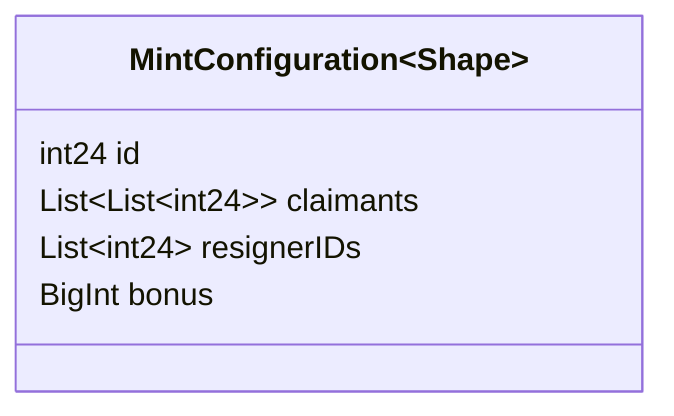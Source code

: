 classDiagram
class MintConfiguration~Shape~{
    int24 id
    List~List~int24~~ claimants
    List~int24~ resignerIDs
    BigInt bonus
}